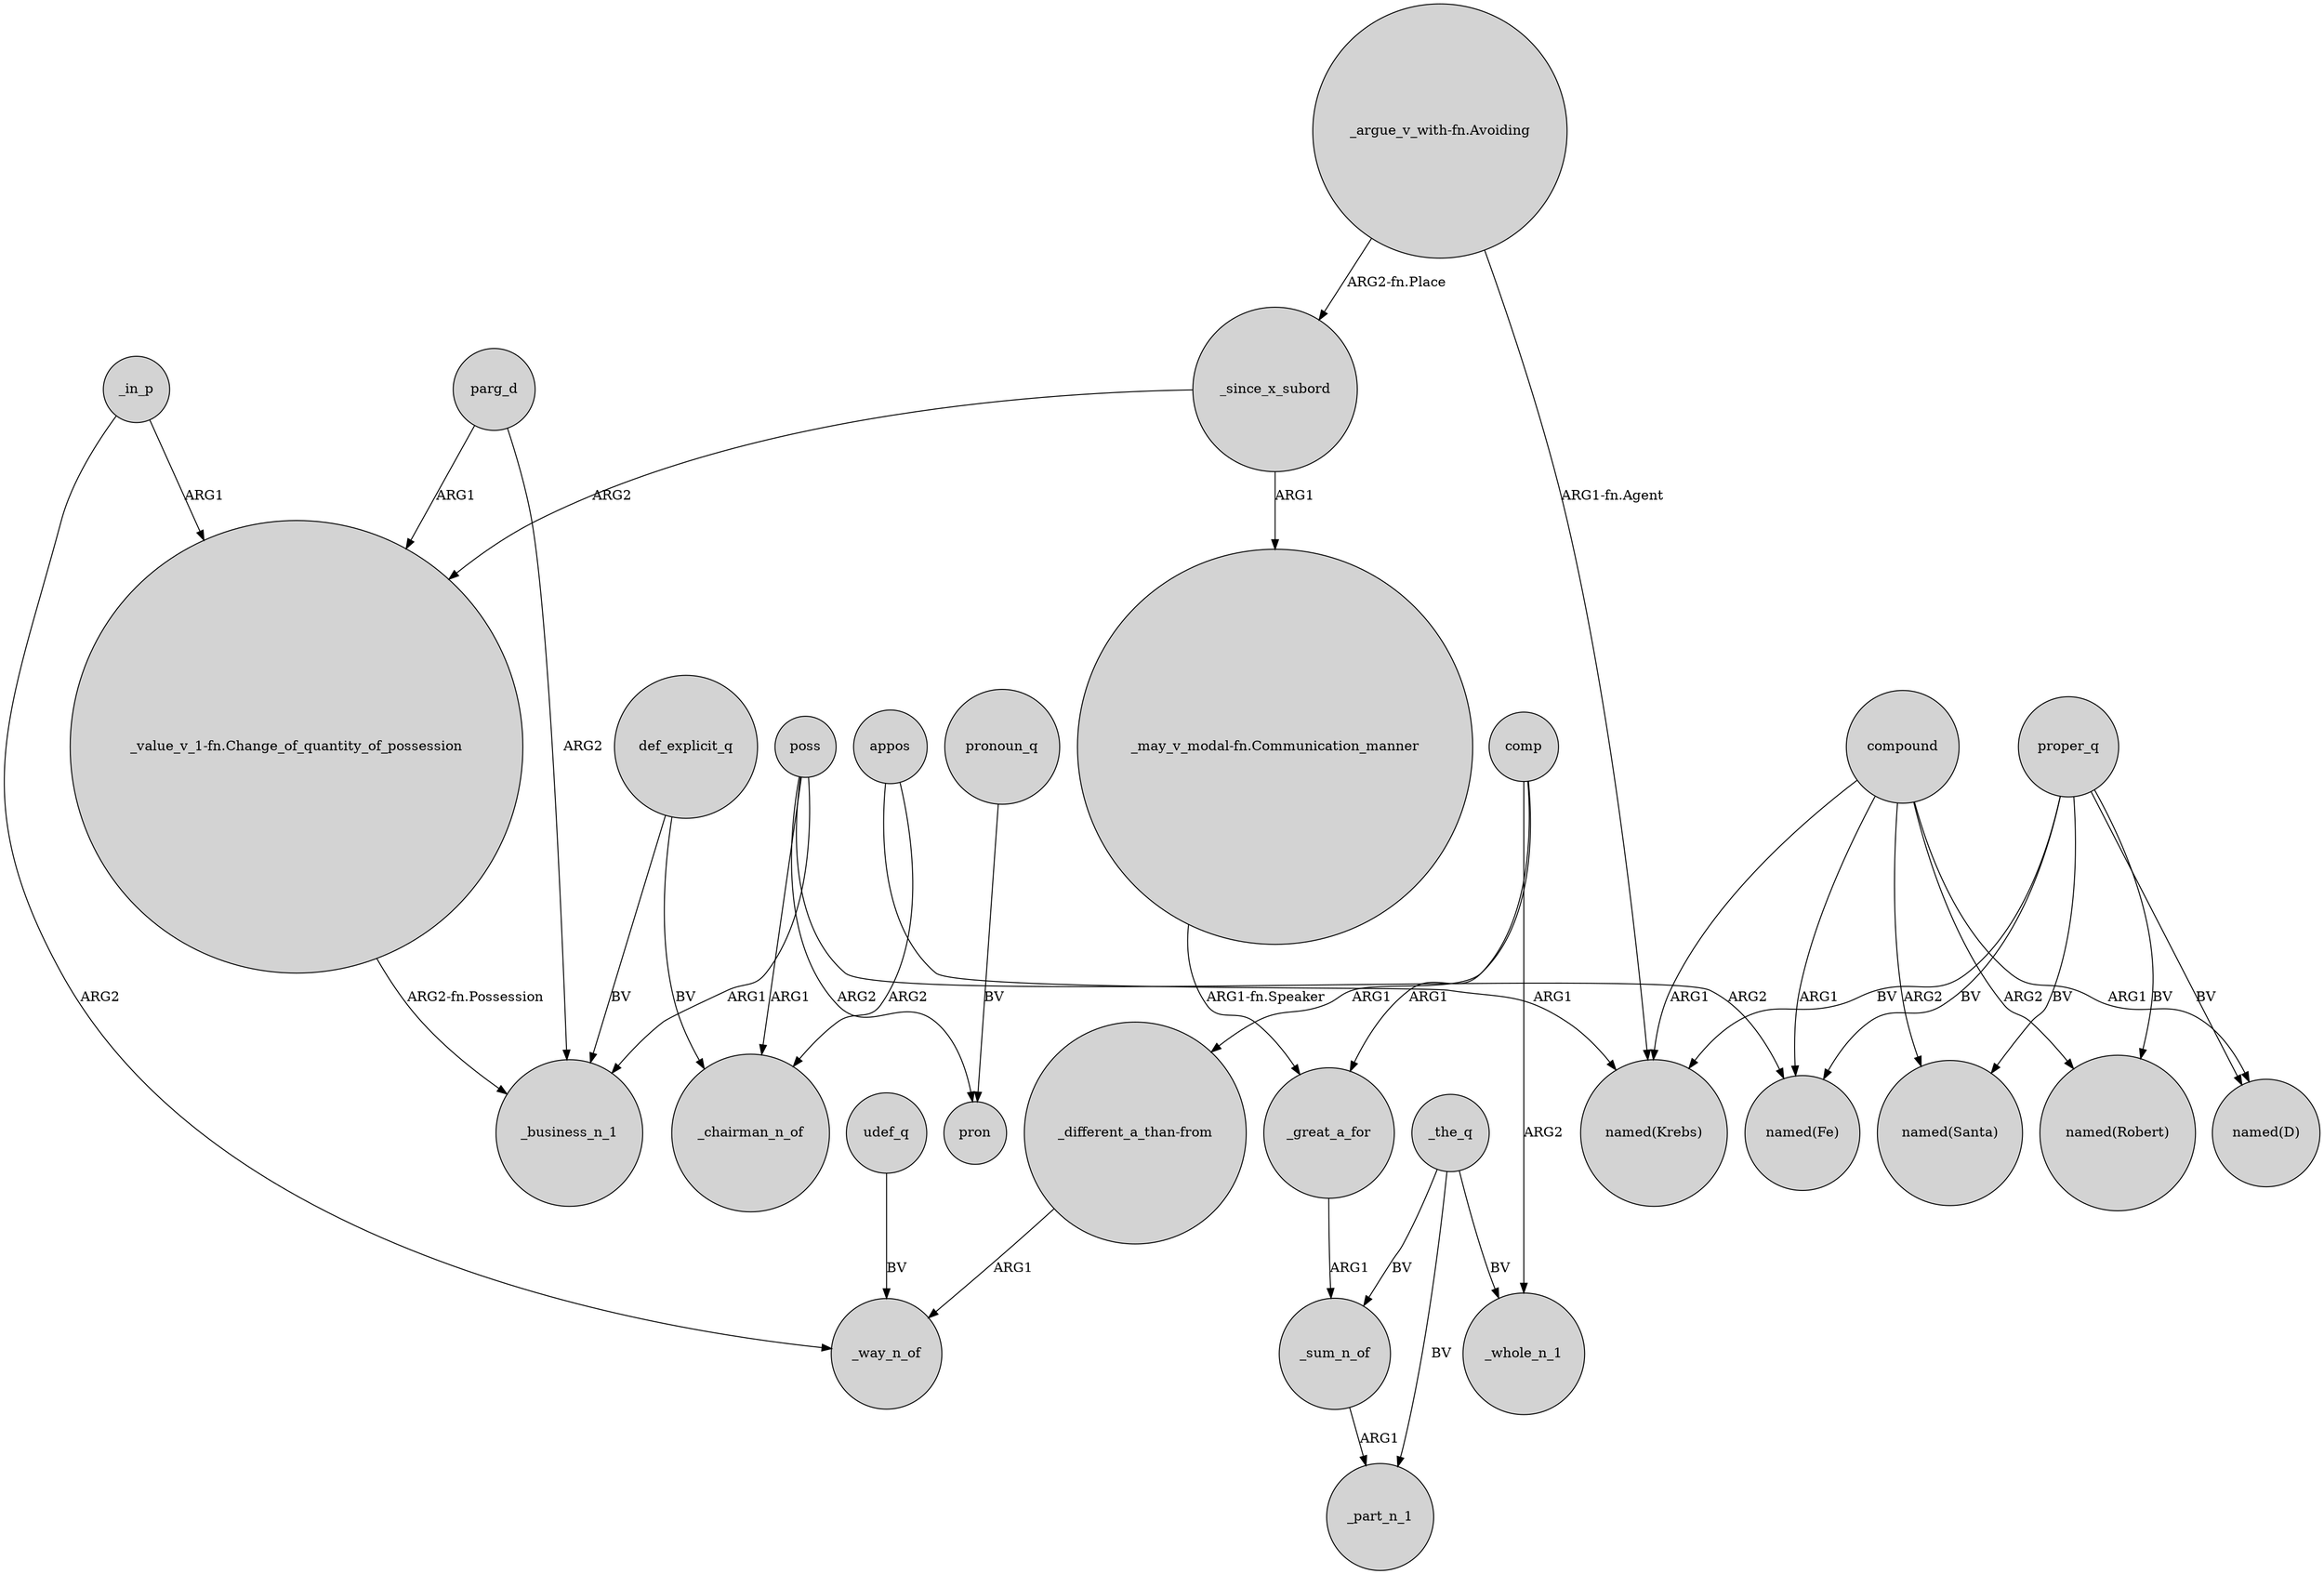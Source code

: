 digraph {
	node [shape=circle style=filled]
	def_explicit_q -> _business_n_1 [label=BV]
	"_argue_v_with-fn.Avoiding" -> "named(Krebs)" [label="ARG1-fn.Agent"]
	poss -> _business_n_1 [label=ARG1]
	proper_q -> "named(Fe)" [label=BV]
	comp -> _whole_n_1 [label=ARG2]
	"_value_v_1-fn.Change_of_quantity_of_possession" -> _business_n_1 [label="ARG2-fn.Possession"]
	parg_d -> "_value_v_1-fn.Change_of_quantity_of_possession" [label=ARG1]
	appos -> "named(Krebs)" [label=ARG1]
	poss -> "named(Fe)" [label=ARG2]
	parg_d -> _business_n_1 [label=ARG2]
	def_explicit_q -> _chairman_n_of [label=BV]
	compound -> "named(Santa)" [label=ARG2]
	compound -> "named(D)" [label=ARG1]
	_in_p -> "_value_v_1-fn.Change_of_quantity_of_possession" [label=ARG1]
	pronoun_q -> pron [label=BV]
	poss -> pron [label=ARG2]
	proper_q -> "named(D)" [label=BV]
	compound -> "named(Robert)" [label=ARG2]
	_the_q -> _sum_n_of [label=BV]
	"_argue_v_with-fn.Avoiding" -> _since_x_subord [label="ARG2-fn.Place"]
	_in_p -> _way_n_of [label=ARG2]
	"_different_a_than-from" -> _way_n_of [label=ARG1]
	udef_q -> _way_n_of [label=BV]
	"_may_v_modal-fn.Communication_manner" -> _great_a_for [label="ARG1-fn.Speaker"]
	compound -> "named(Fe)" [label=ARG1]
	compound -> "named(Krebs)" [label=ARG1]
	comp -> "_different_a_than-from" [label=ARG1]
	_sum_n_of -> _part_n_1 [label=ARG1]
	_the_q -> _whole_n_1 [label=BV]
	_since_x_subord -> "_value_v_1-fn.Change_of_quantity_of_possession" [label=ARG2]
	proper_q -> "named(Robert)" [label=BV]
	_since_x_subord -> "_may_v_modal-fn.Communication_manner" [label=ARG1]
	appos -> _chairman_n_of [label=ARG2]
	proper_q -> "named(Santa)" [label=BV]
	proper_q -> "named(Krebs)" [label=BV]
	comp -> _great_a_for [label=ARG1]
	_great_a_for -> _sum_n_of [label=ARG1]
	poss -> _chairman_n_of [label=ARG1]
	_the_q -> _part_n_1 [label=BV]
}
